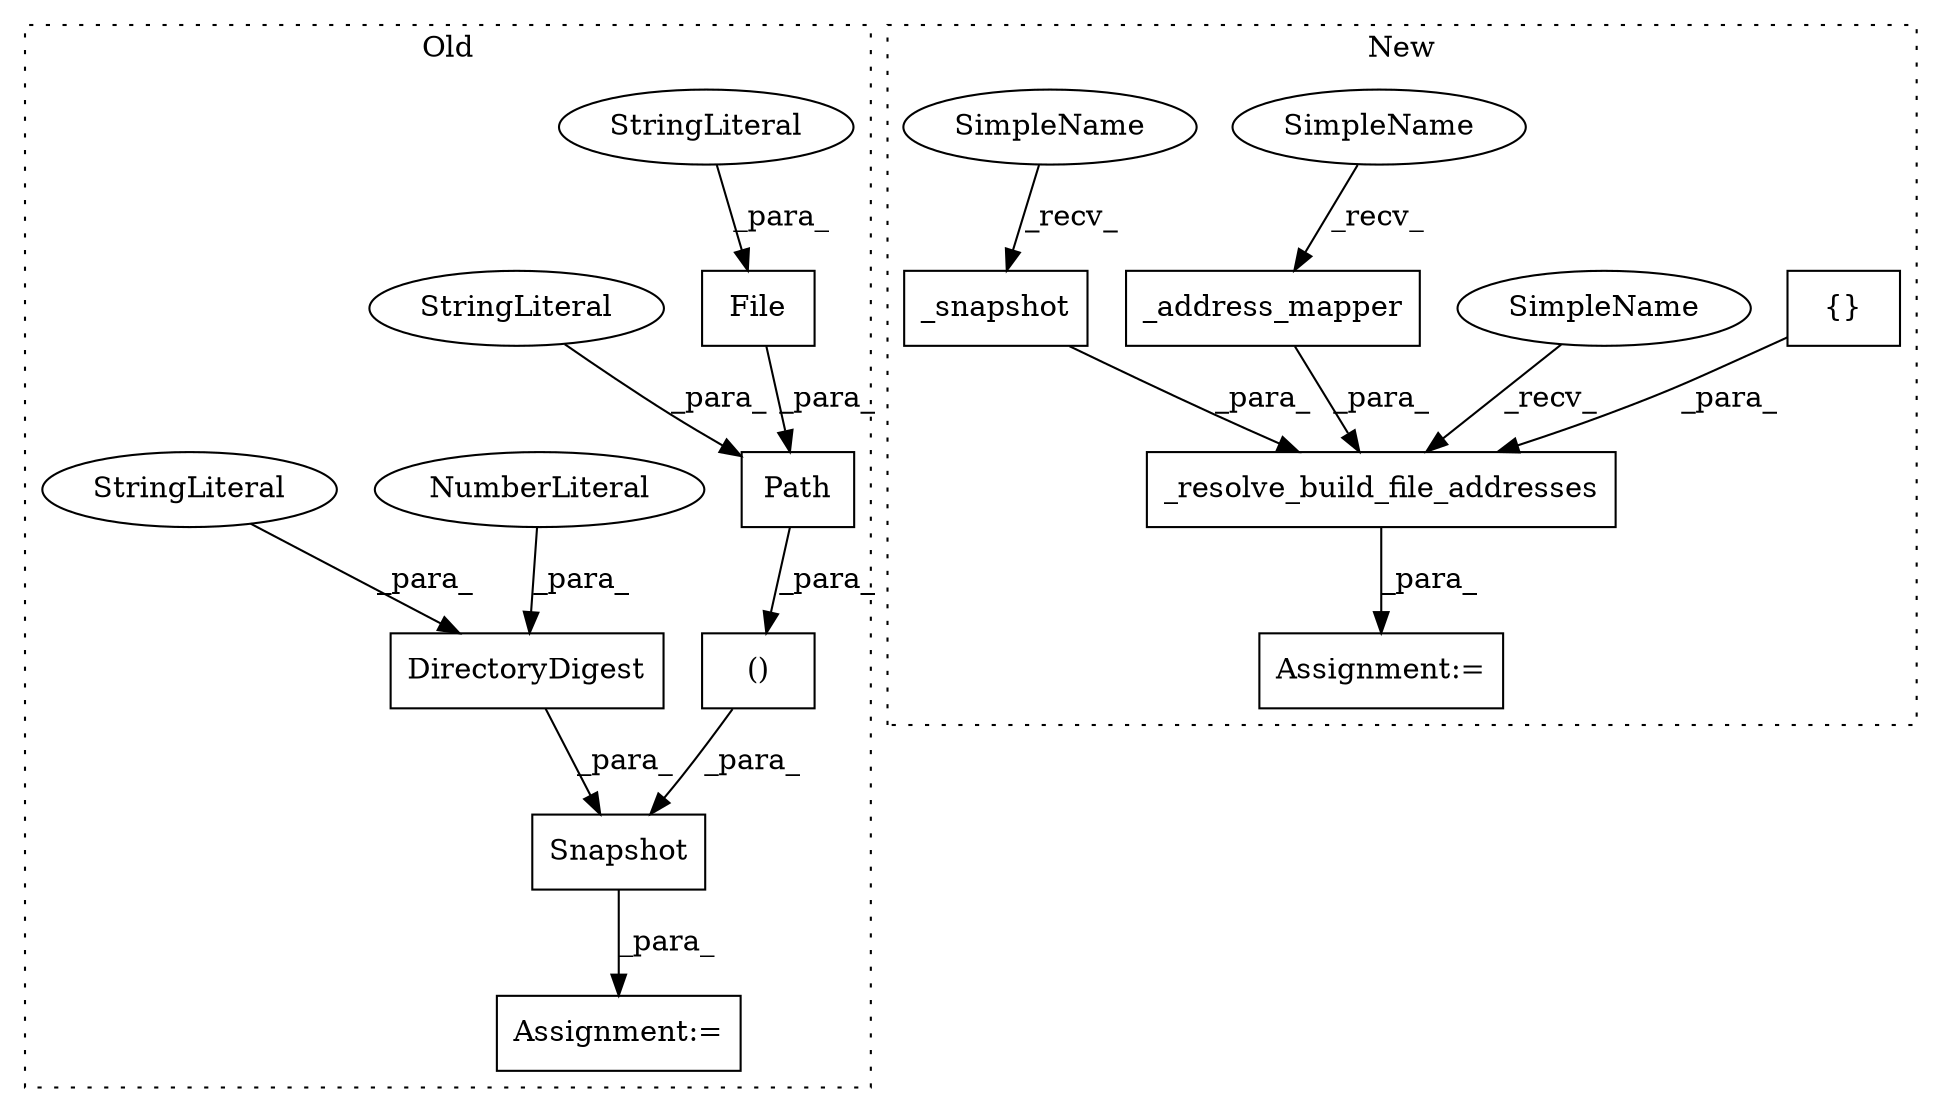 digraph G {
subgraph cluster0 {
1 [label="()" a="106" s="3485" l="61" shape="box"];
6 [label="Path" a="32" s="3509,3545" l="5,1" shape="box"];
7 [label="Snapshot" a="32" s="3447,3546" l="9,2" shape="box"];
8 [label="DirectoryDigest" a="32" s="3456,3478" l="16,1" shape="box"];
9 [label="NumberLiteral" a="34" s="3477" l="1" shape="ellipse"];
10 [label="File" a="32" s="3527,3544" l="5,1" shape="box"];
11 [label="StringLiteral" a="45" s="3532" l="12" shape="ellipse"];
12 [label="StringLiteral" a="45" s="3514" l="12" shape="ellipse"];
14 [label="Assignment:=" a="7" s="3446" l="1" shape="box"];
15 [label="StringLiteral" a="45" s="3472" l="4" shape="ellipse"];
label = "Old";
style="dotted";
}
subgraph cluster1 {
2 [label="_snapshot" a="32" s="4200" l="11" shape="box"];
3 [label="_resolve_build_file_addresses" a="32" s="4144,4234" l="30,1" shape="box"];
4 [label="{}" a="4" s="3826,3851" l="1,1" shape="box"];
5 [label="_address_mapper" a="32" s="4217" l="17" shape="box"];
13 [label="Assignment:=" a="7" s="4138" l="1" shape="box"];
16 [label="SimpleName" a="42" s="4139" l="4" shape="ellipse"];
17 [label="SimpleName" a="42" s="4212" l="4" shape="ellipse"];
18 [label="SimpleName" a="42" s="4195" l="4" shape="ellipse"];
label = "New";
style="dotted";
}
1 -> 7 [label="_para_"];
2 -> 3 [label="_para_"];
3 -> 13 [label="_para_"];
4 -> 3 [label="_para_"];
5 -> 3 [label="_para_"];
6 -> 1 [label="_para_"];
7 -> 14 [label="_para_"];
8 -> 7 [label="_para_"];
9 -> 8 [label="_para_"];
10 -> 6 [label="_para_"];
11 -> 10 [label="_para_"];
12 -> 6 [label="_para_"];
15 -> 8 [label="_para_"];
16 -> 3 [label="_recv_"];
17 -> 5 [label="_recv_"];
18 -> 2 [label="_recv_"];
}